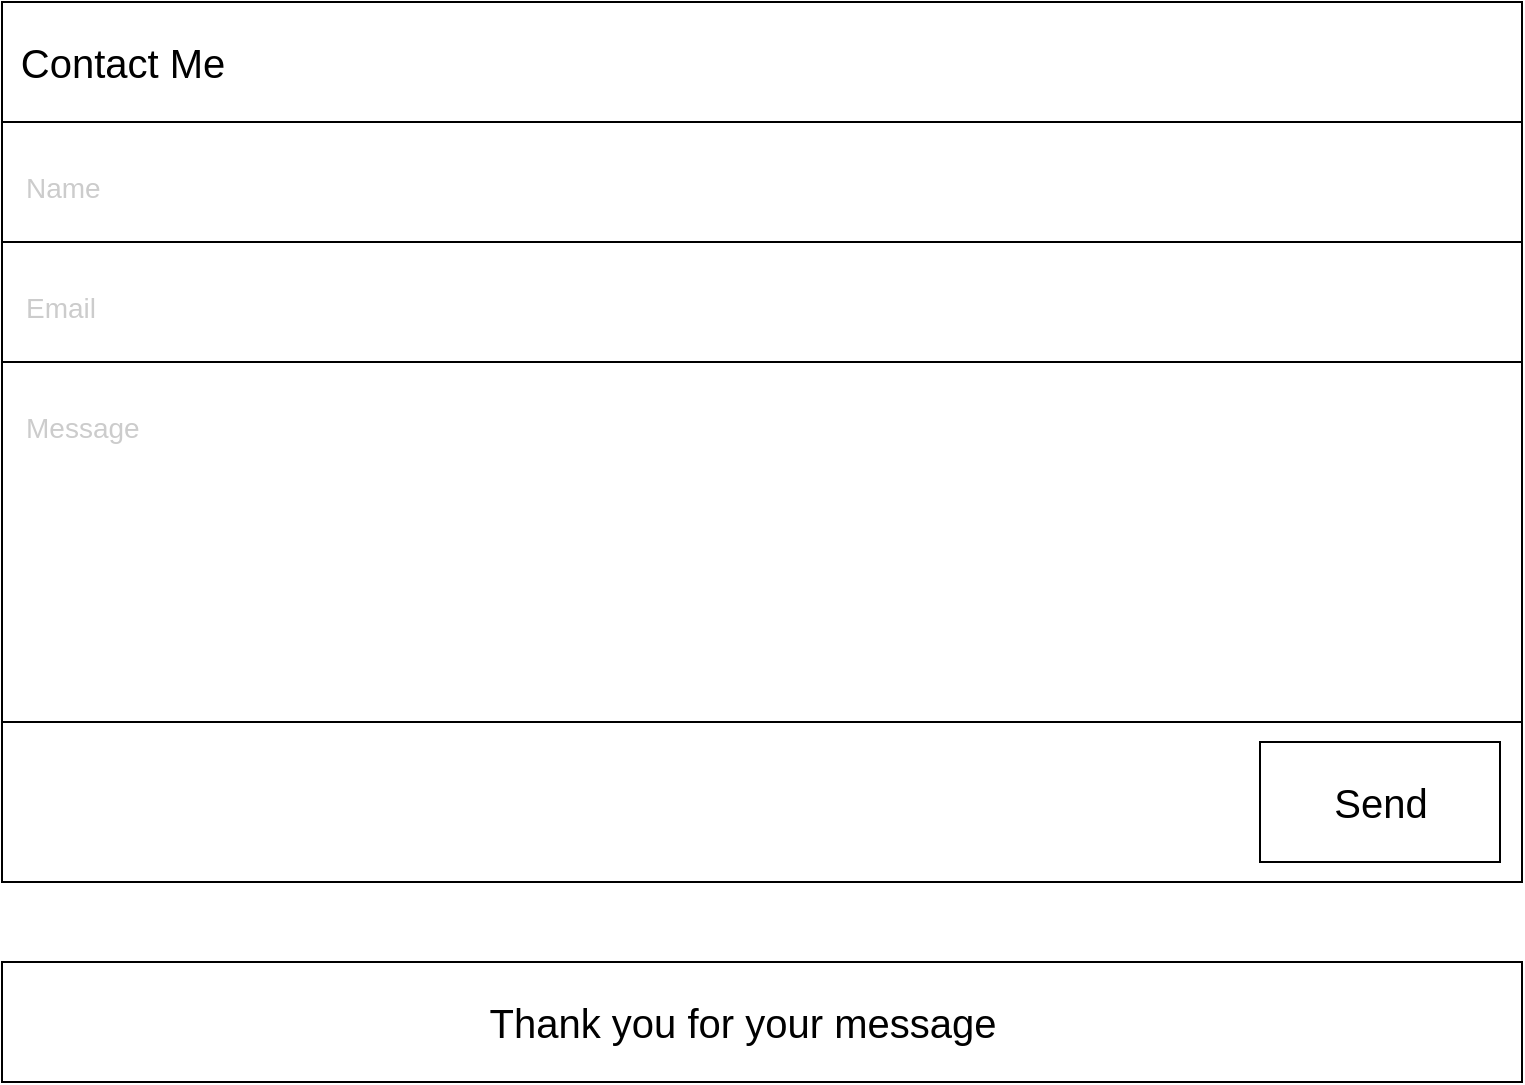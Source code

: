 <mxfile version="22.0.8" type="github">
  <diagram name="Сторінка-1" id="E5O6WYYs6Uor7RSAVDVs">
    <mxGraphModel dx="954" dy="642" grid="1" gridSize="10" guides="1" tooltips="1" connect="1" arrows="1" fold="1" page="1" pageScale="1" pageWidth="827" pageHeight="1169" math="0" shadow="0">
      <root>
        <mxCell id="0" />
        <mxCell id="1" parent="0" />
        <mxCell id="R8bPfJXog_WtKAHiD4LK-1" value="" style="rounded=0;whiteSpace=wrap;html=1;strokeColor=#000000;align=left;" parent="1" vertex="1">
          <mxGeometry x="40" y="40" width="760" height="440" as="geometry" />
        </mxCell>
        <mxCell id="R8bPfJXog_WtKAHiD4LK-2" value="&lt;font style=&quot;font-size: 20px; font-weight: normal;&quot;&gt;Contact Me&lt;/font&gt;" style="text;strokeColor=none;fillColor=none;html=1;fontSize=24;fontStyle=1;verticalAlign=middle;align=center;" parent="1" vertex="1">
          <mxGeometry x="50" y="50" width="100" height="40" as="geometry" />
        </mxCell>
        <mxCell id="R8bPfJXog_WtKAHiD4LK-33" value="" style="rounded=0;whiteSpace=wrap;html=1;" parent="1" vertex="1">
          <mxGeometry x="40" y="100" width="760" height="60" as="geometry" />
        </mxCell>
        <mxCell id="R8bPfJXog_WtKAHiD4LK-34" value="&lt;span style=&quot;font-weight: normal;&quot;&gt;&lt;font style=&quot;font-size: 14px;&quot;&gt;Name&lt;/font&gt;&lt;/span&gt;" style="text;strokeColor=none;fillColor=none;html=1;fontSize=24;fontStyle=1;verticalAlign=middle;align=left;fontColor=#CCCCCC;" parent="1" vertex="1">
          <mxGeometry x="50" y="125" width="100" height="10" as="geometry" />
        </mxCell>
        <mxCell id="R8bPfJXog_WtKAHiD4LK-35" value="" style="rounded=0;whiteSpace=wrap;html=1;" parent="1" vertex="1">
          <mxGeometry x="40" y="160" width="760" height="60" as="geometry" />
        </mxCell>
        <mxCell id="R8bPfJXog_WtKAHiD4LK-36" value="&lt;span style=&quot;font-weight: normal;&quot;&gt;&lt;font style=&quot;font-size: 14px;&quot;&gt;Email&lt;/font&gt;&lt;/span&gt;" style="text;strokeColor=none;fillColor=none;html=1;fontSize=24;fontStyle=1;verticalAlign=middle;align=left;fontColor=#CCCCCC;" parent="1" vertex="1">
          <mxGeometry x="50" y="185" width="100" height="10" as="geometry" />
        </mxCell>
        <mxCell id="R8bPfJXog_WtKAHiD4LK-37" value="" style="rounded=0;whiteSpace=wrap;html=1;" parent="1" vertex="1">
          <mxGeometry x="40" y="220" width="760" height="180" as="geometry" />
        </mxCell>
        <mxCell id="R8bPfJXog_WtKAHiD4LK-38" value="&lt;span style=&quot;font-weight: normal;&quot;&gt;&lt;font style=&quot;font-size: 14px;&quot;&gt;Message&lt;/font&gt;&lt;/span&gt;" style="text;strokeColor=none;fillColor=none;html=1;fontSize=24;fontStyle=1;verticalAlign=middle;align=left;fontColor=#CCCCCC;" parent="1" vertex="1">
          <mxGeometry x="50" y="245" width="100" height="10" as="geometry" />
        </mxCell>
        <mxCell id="FuYJgnvohGrOC31loe6d-1" value="" style="rounded=0;whiteSpace=wrap;html=1;" vertex="1" parent="1">
          <mxGeometry x="669" y="410" width="120" height="60" as="geometry" />
        </mxCell>
        <mxCell id="FuYJgnvohGrOC31loe6d-2" value="&lt;font style=&quot;font-size: 20px; font-weight: normal;&quot;&gt;Send&lt;/font&gt;" style="text;strokeColor=none;fillColor=none;html=1;fontSize=24;fontStyle=1;verticalAlign=middle;align=center;" vertex="1" parent="1">
          <mxGeometry x="679" y="420" width="100" height="40" as="geometry" />
        </mxCell>
        <mxCell id="FuYJgnvohGrOC31loe6d-3" value="" style="rounded=0;whiteSpace=wrap;html=1;" vertex="1" parent="1">
          <mxGeometry x="40" y="520" width="760" height="60" as="geometry" />
        </mxCell>
        <mxCell id="FuYJgnvohGrOC31loe6d-4" value="&lt;font style=&quot;font-size: 20px; font-weight: normal;&quot;&gt;Thank you for your message&lt;/font&gt;" style="text;strokeColor=none;fillColor=none;html=1;fontSize=24;fontStyle=1;verticalAlign=middle;align=center;" vertex="1" parent="1">
          <mxGeometry x="360" y="530" width="100" height="40" as="geometry" />
        </mxCell>
      </root>
    </mxGraphModel>
  </diagram>
</mxfile>
